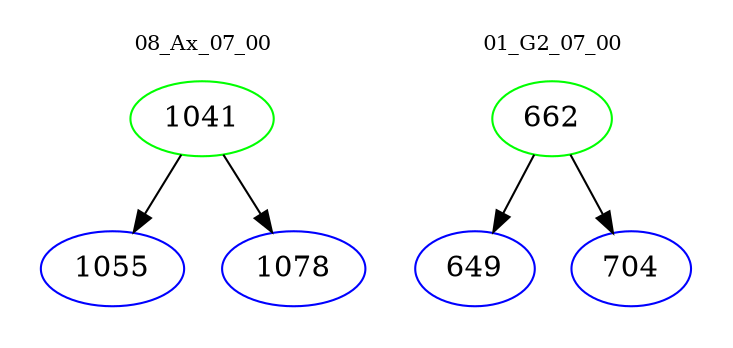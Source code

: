 digraph{
subgraph cluster_0 {
color = white
label = "08_Ax_07_00";
fontsize=10;
T0_1041 [label="1041", color="green"]
T0_1041 -> T0_1055 [color="black"]
T0_1055 [label="1055", color="blue"]
T0_1041 -> T0_1078 [color="black"]
T0_1078 [label="1078", color="blue"]
}
subgraph cluster_1 {
color = white
label = "01_G2_07_00";
fontsize=10;
T1_662 [label="662", color="green"]
T1_662 -> T1_649 [color="black"]
T1_649 [label="649", color="blue"]
T1_662 -> T1_704 [color="black"]
T1_704 [label="704", color="blue"]
}
}
